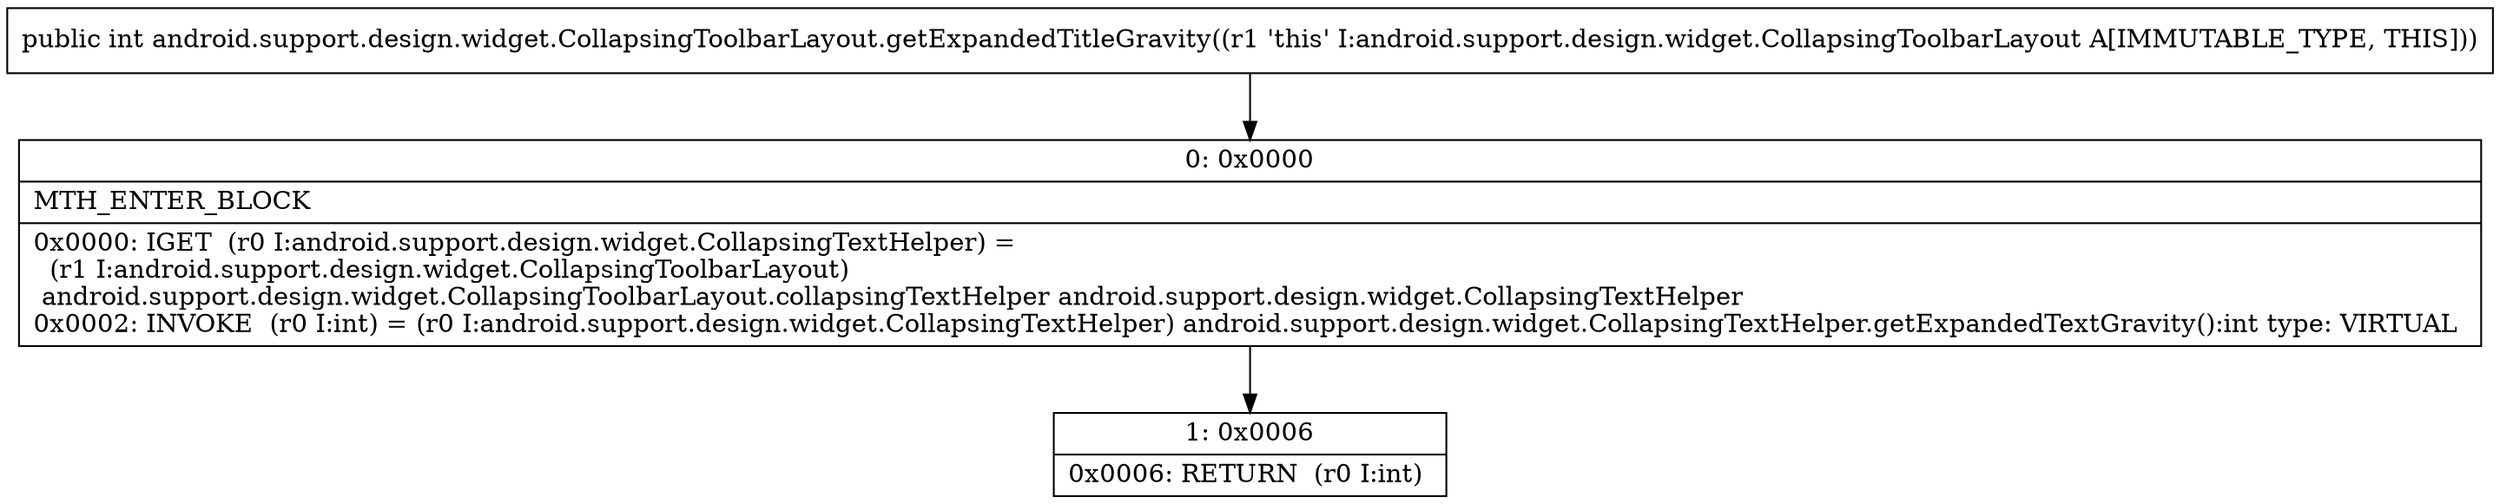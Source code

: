 digraph "CFG forandroid.support.design.widget.CollapsingToolbarLayout.getExpandedTitleGravity()I" {
Node_0 [shape=record,label="{0\:\ 0x0000|MTH_ENTER_BLOCK\l|0x0000: IGET  (r0 I:android.support.design.widget.CollapsingTextHelper) = \l  (r1 I:android.support.design.widget.CollapsingToolbarLayout)\l android.support.design.widget.CollapsingToolbarLayout.collapsingTextHelper android.support.design.widget.CollapsingTextHelper \l0x0002: INVOKE  (r0 I:int) = (r0 I:android.support.design.widget.CollapsingTextHelper) android.support.design.widget.CollapsingTextHelper.getExpandedTextGravity():int type: VIRTUAL \l}"];
Node_1 [shape=record,label="{1\:\ 0x0006|0x0006: RETURN  (r0 I:int) \l}"];
MethodNode[shape=record,label="{public int android.support.design.widget.CollapsingToolbarLayout.getExpandedTitleGravity((r1 'this' I:android.support.design.widget.CollapsingToolbarLayout A[IMMUTABLE_TYPE, THIS])) }"];
MethodNode -> Node_0;
Node_0 -> Node_1;
}

